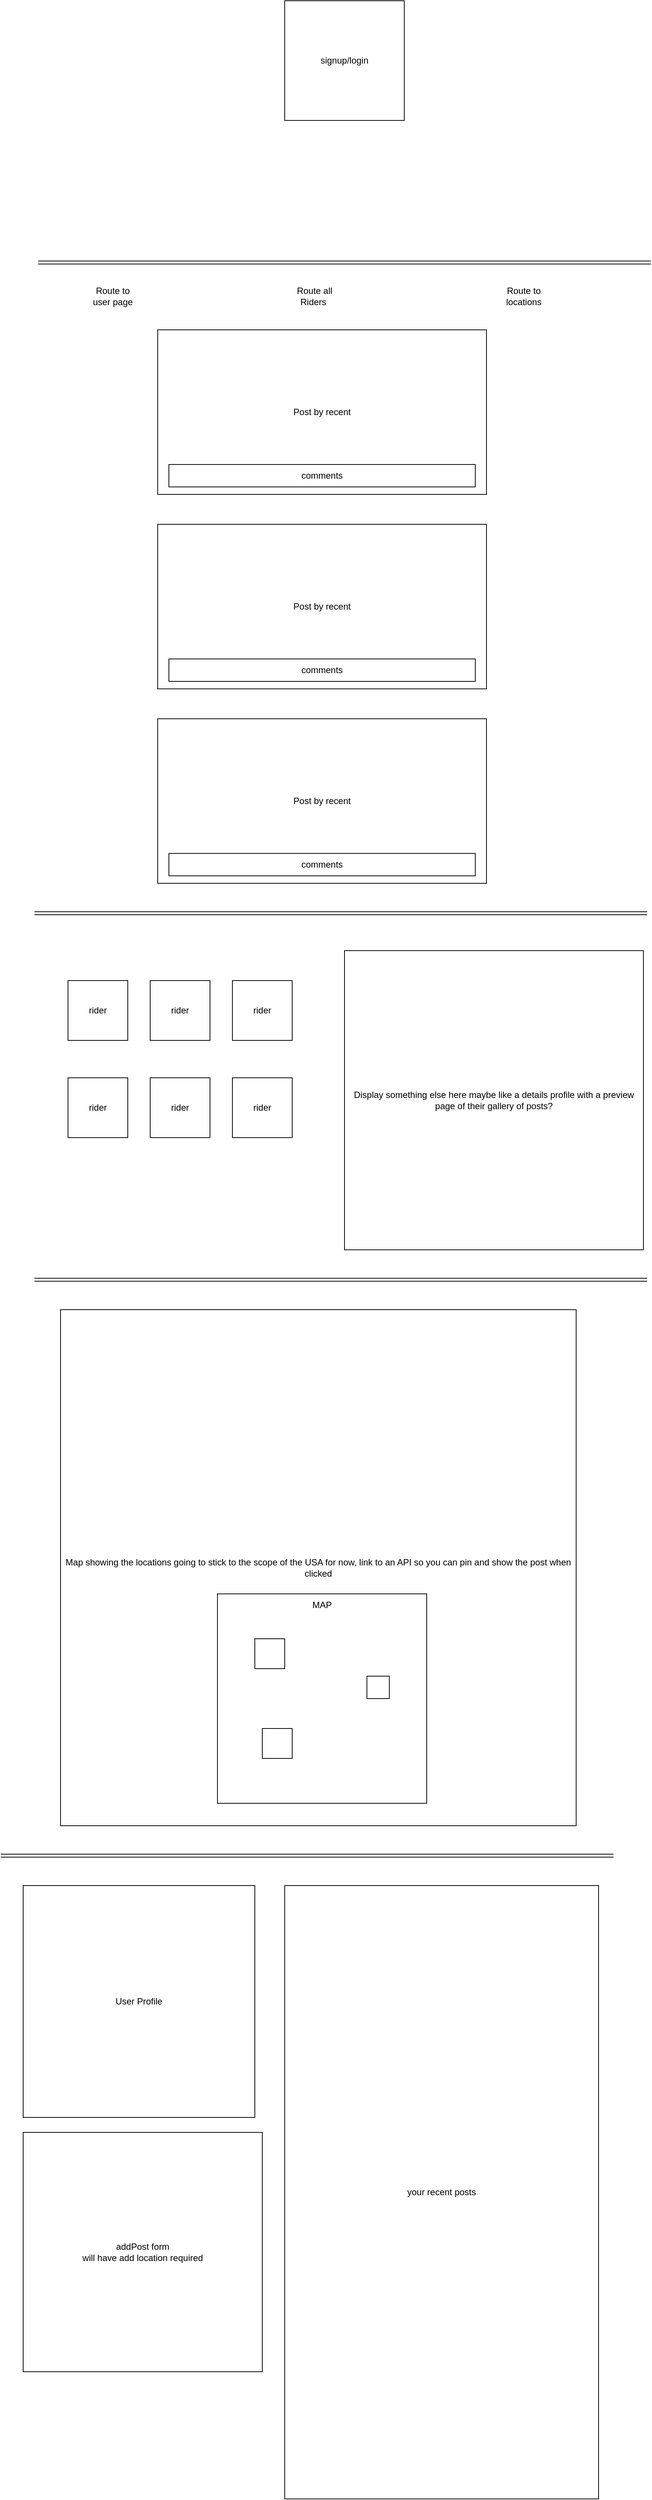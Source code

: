 <mxfile>
    <diagram id="Cl0LeMc7NIsTYPm4MxPc" name="Page-1">
        <mxGraphModel dx="1726" dy="522" grid="1" gridSize="10" guides="1" tooltips="1" connect="1" arrows="1" fold="1" page="1" pageScale="1" pageWidth="850" pageHeight="1100" math="0" shadow="0">
            <root>
                <mxCell id="0"/>
                <mxCell id="1" parent="0"/>
                <mxCell id="2" value="signup/login" style="whiteSpace=wrap;html=1;aspect=fixed;" vertex="1" parent="1">
                    <mxGeometry x="350" y="180" width="160" height="160" as="geometry"/>
                </mxCell>
                <mxCell id="3" value="" style="shape=link;html=1;" edge="1" parent="1">
                    <mxGeometry width="100" relative="1" as="geometry">
                        <mxPoint x="20" y="530" as="sourcePoint"/>
                        <mxPoint x="840" y="530" as="targetPoint"/>
                    </mxGeometry>
                </mxCell>
                <mxCell id="7" value="Post by recent" style="rounded=0;whiteSpace=wrap;html=1;" vertex="1" parent="1">
                    <mxGeometry x="180" y="620" width="440" height="220" as="geometry"/>
                </mxCell>
                <mxCell id="9" value="Route to user page" style="text;html=1;strokeColor=none;fillColor=none;align=center;verticalAlign=middle;whiteSpace=wrap;rounded=0;" vertex="1" parent="1">
                    <mxGeometry x="90" y="560" width="60" height="30" as="geometry"/>
                </mxCell>
                <mxCell id="10" value="Route all Riders&amp;nbsp;" style="text;html=1;strokeColor=none;fillColor=none;align=center;verticalAlign=middle;whiteSpace=wrap;rounded=0;" vertex="1" parent="1">
                    <mxGeometry x="360" y="560" width="60" height="30" as="geometry"/>
                </mxCell>
                <mxCell id="11" value="Route to locations" style="text;html=1;strokeColor=none;fillColor=none;align=center;verticalAlign=middle;whiteSpace=wrap;rounded=0;" vertex="1" parent="1">
                    <mxGeometry x="640" y="560" width="60" height="30" as="geometry"/>
                </mxCell>
                <mxCell id="12" value="Post by recent" style="rounded=0;whiteSpace=wrap;html=1;" vertex="1" parent="1">
                    <mxGeometry x="180" y="880" width="440" height="220" as="geometry"/>
                </mxCell>
                <mxCell id="13" value="Post by recent" style="rounded=0;whiteSpace=wrap;html=1;" vertex="1" parent="1">
                    <mxGeometry x="180" y="1140" width="440" height="220" as="geometry"/>
                </mxCell>
                <mxCell id="14" value="" style="shape=link;html=1;" edge="1" parent="1">
                    <mxGeometry width="100" relative="1" as="geometry">
                        <mxPoint x="15" y="1400" as="sourcePoint"/>
                        <mxPoint x="835" y="1400" as="targetPoint"/>
                    </mxGeometry>
                </mxCell>
                <mxCell id="15" value="&lt;span&gt;rider&lt;/span&gt;" style="whiteSpace=wrap;html=1;aspect=fixed;" vertex="1" parent="1">
                    <mxGeometry x="170" y="1620" width="80" height="80" as="geometry"/>
                </mxCell>
                <mxCell id="16" value="&lt;span&gt;rider&lt;/span&gt;" style="whiteSpace=wrap;html=1;aspect=fixed;" vertex="1" parent="1">
                    <mxGeometry x="60" y="1620" width="80" height="80" as="geometry"/>
                </mxCell>
                <mxCell id="17" value="&lt;span&gt;rider&lt;/span&gt;" style="whiteSpace=wrap;html=1;aspect=fixed;" vertex="1" parent="1">
                    <mxGeometry x="280" y="1490" width="80" height="80" as="geometry"/>
                </mxCell>
                <mxCell id="18" value="rider" style="whiteSpace=wrap;html=1;aspect=fixed;" vertex="1" parent="1">
                    <mxGeometry x="170" y="1490" width="80" height="80" as="geometry"/>
                </mxCell>
                <mxCell id="19" value="rider" style="whiteSpace=wrap;html=1;aspect=fixed;" vertex="1" parent="1">
                    <mxGeometry x="60" y="1490" width="80" height="80" as="geometry"/>
                </mxCell>
                <mxCell id="20" value="&lt;span&gt;rider&lt;/span&gt;" style="whiteSpace=wrap;html=1;aspect=fixed;" vertex="1" parent="1">
                    <mxGeometry x="280" y="1620" width="80" height="80" as="geometry"/>
                </mxCell>
                <mxCell id="21" value="Display something else here maybe like a details profile with a preview page of their gallery of posts?&lt;br&gt;" style="whiteSpace=wrap;html=1;aspect=fixed;" vertex="1" parent="1">
                    <mxGeometry x="430" y="1450" width="400" height="400" as="geometry"/>
                </mxCell>
                <mxCell id="22" value="" style="shape=link;html=1;" edge="1" parent="1">
                    <mxGeometry width="100" relative="1" as="geometry">
                        <mxPoint x="15" y="1890" as="sourcePoint"/>
                        <mxPoint x="835" y="1890" as="targetPoint"/>
                    </mxGeometry>
                </mxCell>
                <mxCell id="23" value="Map showing the locations going to stick to the scope of the USA for now, link to an API so you can pin and show the post when clicked" style="whiteSpace=wrap;html=1;aspect=fixed;" vertex="1" parent="1">
                    <mxGeometry x="50" y="1930" width="690" height="690" as="geometry"/>
                </mxCell>
                <mxCell id="24" value="" style="whiteSpace=wrap;html=1;aspect=fixed;" vertex="1" parent="1">
                    <mxGeometry x="260" y="2310" width="280" height="280" as="geometry"/>
                </mxCell>
                <mxCell id="25" value="MAP" style="text;html=1;strokeColor=none;fillColor=none;align=center;verticalAlign=middle;whiteSpace=wrap;rounded=0;" vertex="1" parent="1">
                    <mxGeometry x="370" y="2310" width="60" height="30" as="geometry"/>
                </mxCell>
                <mxCell id="26" value="" style="whiteSpace=wrap;html=1;aspect=fixed;" vertex="1" parent="1">
                    <mxGeometry x="460" y="2420" width="30" height="30" as="geometry"/>
                </mxCell>
                <mxCell id="27" value="" style="whiteSpace=wrap;html=1;aspect=fixed;" vertex="1" parent="1">
                    <mxGeometry x="320" y="2490" width="40" height="40" as="geometry"/>
                </mxCell>
                <mxCell id="28" value="" style="whiteSpace=wrap;html=1;aspect=fixed;" vertex="1" parent="1">
                    <mxGeometry x="310" y="2370" width="40" height="40" as="geometry"/>
                </mxCell>
                <mxCell id="37" value="" style="shape=link;html=1;" edge="1" parent="1">
                    <mxGeometry width="100" relative="1" as="geometry">
                        <mxPoint x="-30" y="2660" as="sourcePoint"/>
                        <mxPoint x="790" y="2660" as="targetPoint"/>
                    </mxGeometry>
                </mxCell>
                <mxCell id="38" value="User Profile" style="whiteSpace=wrap;html=1;aspect=fixed;" vertex="1" parent="1">
                    <mxGeometry y="2700" width="310" height="310" as="geometry"/>
                </mxCell>
                <mxCell id="40" value="your recent posts" style="rounded=0;whiteSpace=wrap;html=1;" vertex="1" parent="1">
                    <mxGeometry x="350" y="2700" width="420" height="820" as="geometry"/>
                </mxCell>
                <mxCell id="42" value="addPost form&lt;br&gt;will have add location required" style="whiteSpace=wrap;html=1;aspect=fixed;" vertex="1" parent="1">
                    <mxGeometry y="3030" width="320" height="320" as="geometry"/>
                </mxCell>
                <mxCell id="43" value="comments" style="rounded=0;whiteSpace=wrap;html=1;" vertex="1" parent="1">
                    <mxGeometry x="195" y="800" width="410" height="30" as="geometry"/>
                </mxCell>
                <mxCell id="44" value="comments" style="rounded=0;whiteSpace=wrap;html=1;" vertex="1" parent="1">
                    <mxGeometry x="195" y="1320" width="410" height="30" as="geometry"/>
                </mxCell>
                <mxCell id="45" value="comments" style="rounded=0;whiteSpace=wrap;html=1;" vertex="1" parent="1">
                    <mxGeometry x="195" y="1060" width="410" height="30" as="geometry"/>
                </mxCell>
            </root>
        </mxGraphModel>
    </diagram>
</mxfile>